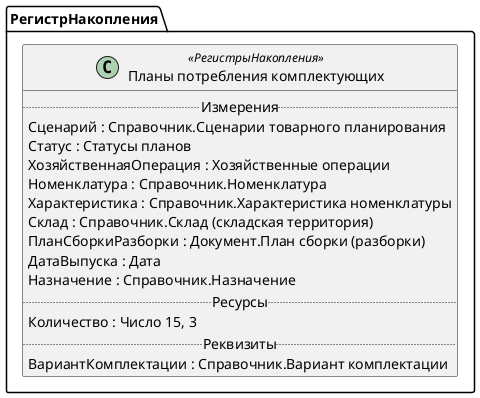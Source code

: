 ﻿@startuml ПланыПотребленияКомплектующих
'!include templates.wsd
'..\include templates.wsd
class РегистрНакопления.ПланыПотребленияКомплектующих as "Планы потребления комплектующих" <<РегистрыНакопления>>
{
..Измерения..
Сценарий : Справочник.Сценарии товарного планирования
Статус : Статусы планов
ХозяйственнаяОперация : Хозяйственные операции
Номенклатура : Справочник.Номенклатура
Характеристика : Справочник.Характеристика номенклатуры
Склад : Справочник.Склад (складская территория)
ПланСборкиРазборки : Документ.План сборки (разборки)
ДатаВыпуска : Дата
Назначение : Справочник.Назначение
..Ресурсы..
Количество : Число 15, 3
..Реквизиты..
ВариантКомплектации : Справочник.Вариант комплектации
}
@enduml
